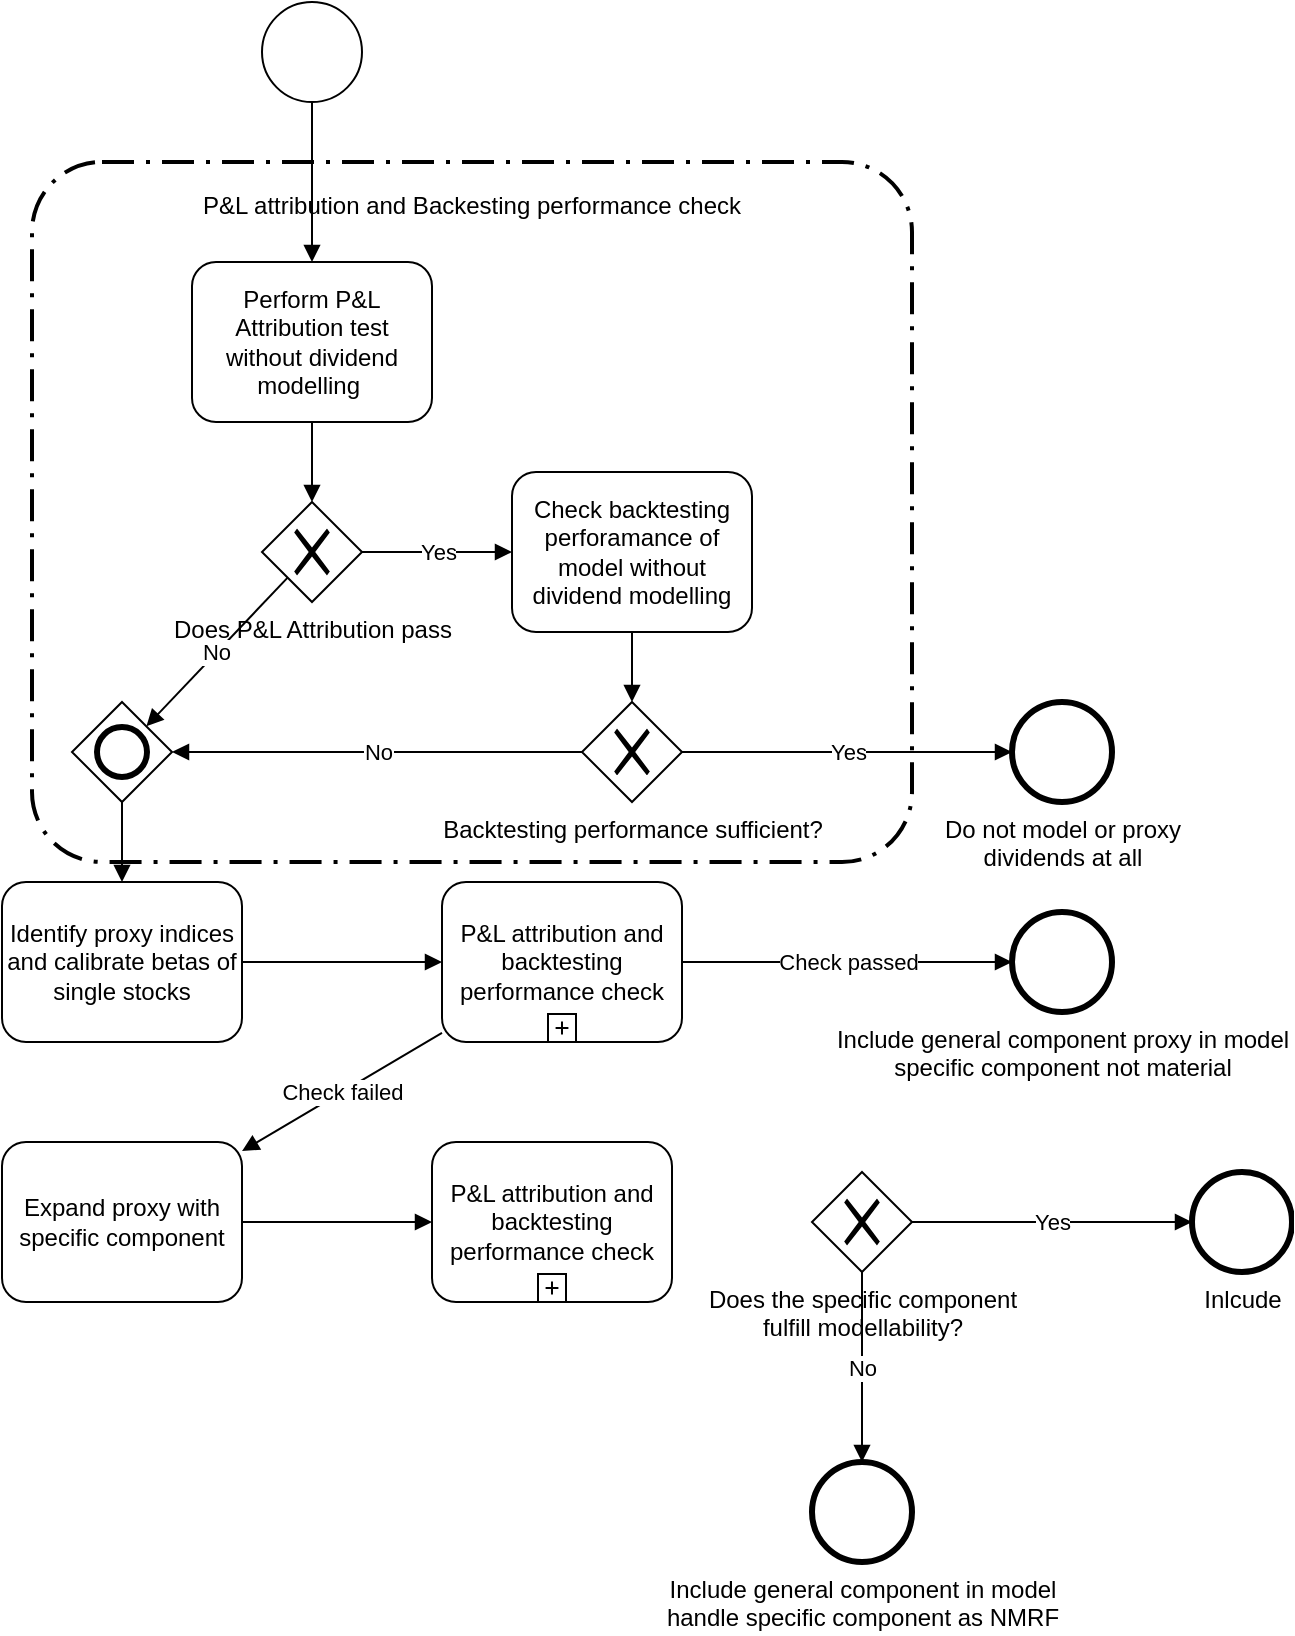 <mxfile version="14.4.8" type="github">
  <diagram id="rC1WBWersCppBYpSQW6r" name="Page-1">
    <mxGraphModel dx="2780" dy="1132" grid="1" gridSize="10" guides="1" tooltips="1" connect="1" arrows="1" fold="1" page="1" pageScale="1" pageWidth="850" pageHeight="1100" math="0" shadow="0">
      <root>
        <mxCell id="0" />
        <mxCell id="1" parent="0" />
        <mxCell id="cW2sHewDqIjpUbxLCJ0e-29" value="P&amp;L attribution and Backesting performance check&#xa;&#xa;&#xa;&#xa;&#xa;&#xa;&#xa;&#xa;&#xa;&#xa;&#xa;&#xa;&#xa;&#xa;&#xa;&#xa;&#xa;&#xa;&#xa;&#xa;&#xa;&#xa;" style="rounded=1;arcSize=10;dashed=1;strokeColor=#000000;fillColor=none;gradientColor=none;dashPattern=8 3 1 3;strokeWidth=2;" vertex="1" parent="1">
          <mxGeometry x="90" y="310" width="440" height="350" as="geometry" />
        </mxCell>
        <mxCell id="cW2sHewDqIjpUbxLCJ0e-1" value="" style="shape=mxgraph.bpmn.shape;html=1;verticalLabelPosition=bottom;labelBackgroundColor=#ffffff;verticalAlign=top;align=center;perimeter=ellipsePerimeter;outlineConnect=0;outline=standard;symbol=general;" vertex="1" parent="1">
          <mxGeometry x="205" y="230" width="50" height="50" as="geometry" />
        </mxCell>
        <mxCell id="cW2sHewDqIjpUbxLCJ0e-2" value="Perform P&amp;amp;L Attribution test without dividend modelling&amp;nbsp; " style="shape=ext;rounded=1;html=1;whiteSpace=wrap;" vertex="1" parent="1">
          <mxGeometry x="170" y="360" width="120" height="80" as="geometry" />
        </mxCell>
        <mxCell id="cW2sHewDqIjpUbxLCJ0e-3" value="" style="endArrow=block;endFill=1;endSize=6;html=1;" edge="1" parent="1" source="cW2sHewDqIjpUbxLCJ0e-1" target="cW2sHewDqIjpUbxLCJ0e-2">
          <mxGeometry width="100" relative="1" as="geometry">
            <mxPoint x="370" y="570" as="sourcePoint" />
            <mxPoint x="470" y="570" as="targetPoint" />
          </mxGeometry>
        </mxCell>
        <mxCell id="cW2sHewDqIjpUbxLCJ0e-4" value="Does P&amp;amp;L Attribution pass" style="shape=mxgraph.bpmn.shape;html=1;verticalLabelPosition=bottom;labelBackgroundColor=#ffffff;verticalAlign=top;align=center;perimeter=rhombusPerimeter;background=gateway;outlineConnect=0;outline=none;symbol=exclusiveGw;" vertex="1" parent="1">
          <mxGeometry x="205" y="480" width="50" height="50" as="geometry" />
        </mxCell>
        <mxCell id="cW2sHewDqIjpUbxLCJ0e-5" value="" style="endArrow=block;endFill=1;endSize=6;html=1;" edge="1" parent="1" source="cW2sHewDqIjpUbxLCJ0e-2" target="cW2sHewDqIjpUbxLCJ0e-4">
          <mxGeometry width="100" relative="1" as="geometry">
            <mxPoint x="370" y="570" as="sourcePoint" />
            <mxPoint x="470" y="570" as="targetPoint" />
          </mxGeometry>
        </mxCell>
        <mxCell id="cW2sHewDqIjpUbxLCJ0e-6" value="Check backtesting perforamance of model without dividend modelling" style="shape=ext;rounded=1;html=1;whiteSpace=wrap;" vertex="1" parent="1">
          <mxGeometry x="330" y="465" width="120" height="80" as="geometry" />
        </mxCell>
        <mxCell id="cW2sHewDqIjpUbxLCJ0e-7" value="Identify proxy indices and calibrate betas of single stocks" style="shape=ext;rounded=1;html=1;whiteSpace=wrap;" vertex="1" parent="1">
          <mxGeometry x="75" y="670" width="120" height="80" as="geometry" />
        </mxCell>
        <mxCell id="cW2sHewDqIjpUbxLCJ0e-8" value="No" style="endArrow=block;endFill=1;endSize=6;html=1;" edge="1" parent="1" source="cW2sHewDqIjpUbxLCJ0e-4" target="cW2sHewDqIjpUbxLCJ0e-13">
          <mxGeometry width="100" relative="1" as="geometry">
            <mxPoint x="350" y="570" as="sourcePoint" />
            <mxPoint x="450" y="570" as="targetPoint" />
          </mxGeometry>
        </mxCell>
        <mxCell id="cW2sHewDqIjpUbxLCJ0e-9" value="Yes" style="endArrow=block;endFill=1;endSize=6;html=1;" edge="1" parent="1" source="cW2sHewDqIjpUbxLCJ0e-4" target="cW2sHewDqIjpUbxLCJ0e-6">
          <mxGeometry width="100" relative="1" as="geometry">
            <mxPoint x="350" y="570" as="sourcePoint" />
            <mxPoint x="450" y="570" as="targetPoint" />
          </mxGeometry>
        </mxCell>
        <mxCell id="cW2sHewDqIjpUbxLCJ0e-10" value="&lt;div&gt;Do not model or proxy&lt;/div&gt;&lt;div&gt; dividends at all&lt;/div&gt;" style="shape=mxgraph.bpmn.shape;html=1;verticalLabelPosition=bottom;labelBackgroundColor=#ffffff;verticalAlign=top;align=center;perimeter=ellipsePerimeter;outlineConnect=0;outline=end;symbol=general;" vertex="1" parent="1">
          <mxGeometry x="580" y="580" width="50" height="50" as="geometry" />
        </mxCell>
        <mxCell id="cW2sHewDqIjpUbxLCJ0e-12" value="Backtesting performance sufficient?" style="shape=mxgraph.bpmn.shape;html=1;verticalLabelPosition=bottom;labelBackgroundColor=#ffffff;verticalAlign=top;align=center;perimeter=rhombusPerimeter;background=gateway;outlineConnect=0;outline=none;symbol=exclusiveGw;" vertex="1" parent="1">
          <mxGeometry x="365" y="580" width="50" height="50" as="geometry" />
        </mxCell>
        <mxCell id="cW2sHewDqIjpUbxLCJ0e-13" value="" style="shape=mxgraph.bpmn.shape;html=1;verticalLabelPosition=bottom;labelBackgroundColor=#ffffff;verticalAlign=top;align=center;perimeter=rhombusPerimeter;background=gateway;outlineConnect=0;outline=end;symbol=general;" vertex="1" parent="1">
          <mxGeometry x="110" y="580" width="50" height="50" as="geometry" />
        </mxCell>
        <mxCell id="cW2sHewDqIjpUbxLCJ0e-14" value="" style="endArrow=block;endFill=1;endSize=6;html=1;" edge="1" parent="1" source="cW2sHewDqIjpUbxLCJ0e-6" target="cW2sHewDqIjpUbxLCJ0e-12">
          <mxGeometry width="100" relative="1" as="geometry">
            <mxPoint x="350" y="570" as="sourcePoint" />
            <mxPoint x="450" y="570" as="targetPoint" />
          </mxGeometry>
        </mxCell>
        <mxCell id="cW2sHewDqIjpUbxLCJ0e-15" value="No" style="endArrow=block;endFill=1;endSize=6;html=1;" edge="1" parent="1" source="cW2sHewDqIjpUbxLCJ0e-12" target="cW2sHewDqIjpUbxLCJ0e-13">
          <mxGeometry width="100" relative="1" as="geometry">
            <mxPoint x="350" y="570" as="sourcePoint" />
            <mxPoint x="450" y="570" as="targetPoint" />
          </mxGeometry>
        </mxCell>
        <mxCell id="cW2sHewDqIjpUbxLCJ0e-16" value="Yes" style="endArrow=block;endFill=1;endSize=6;html=1;" edge="1" parent="1" source="cW2sHewDqIjpUbxLCJ0e-12" target="cW2sHewDqIjpUbxLCJ0e-10">
          <mxGeometry width="100" relative="1" as="geometry">
            <mxPoint x="350" y="570" as="sourcePoint" />
            <mxPoint x="450" y="570" as="targetPoint" />
          </mxGeometry>
        </mxCell>
        <mxCell id="cW2sHewDqIjpUbxLCJ0e-19" value="" style="endArrow=block;endFill=1;endSize=6;html=1;" edge="1" parent="1" source="cW2sHewDqIjpUbxLCJ0e-13" target="cW2sHewDqIjpUbxLCJ0e-7">
          <mxGeometry width="100" relative="1" as="geometry">
            <mxPoint x="350" y="570" as="sourcePoint" />
            <mxPoint x="450" y="570" as="targetPoint" />
          </mxGeometry>
        </mxCell>
        <mxCell id="cW2sHewDqIjpUbxLCJ0e-22" value="" style="endArrow=block;endFill=1;endSize=6;html=1;" edge="1" parent="1" source="cW2sHewDqIjpUbxLCJ0e-7" target="cW2sHewDqIjpUbxLCJ0e-30">
          <mxGeometry width="100" relative="1" as="geometry">
            <mxPoint x="350" y="570" as="sourcePoint" />
            <mxPoint x="290" y="710" as="targetPoint" />
          </mxGeometry>
        </mxCell>
        <mxCell id="cW2sHewDqIjpUbxLCJ0e-30" value="P&amp;amp;L attribution and backtesting performance check" style="html=1;whiteSpace=wrap;rounded=1;dropTarget=0;" vertex="1" parent="1">
          <mxGeometry x="295" y="670" width="120" height="80" as="geometry" />
        </mxCell>
        <mxCell id="cW2sHewDqIjpUbxLCJ0e-31" value="" style="html=1;shape=plus;outlineConnect=0;" vertex="1" parent="cW2sHewDqIjpUbxLCJ0e-30">
          <mxGeometry x="0.5" y="1" width="14" height="14" relative="1" as="geometry">
            <mxPoint x="-7" y="-14" as="offset" />
          </mxGeometry>
        </mxCell>
        <mxCell id="cW2sHewDqIjpUbxLCJ0e-32" value="&lt;div&gt;Include general component proxy in model&lt;br&gt;&lt;/div&gt;&lt;div&gt;specific component not material&lt;br&gt;&lt;/div&gt;" style="shape=mxgraph.bpmn.shape;html=1;verticalLabelPosition=bottom;labelBackgroundColor=#ffffff;verticalAlign=top;align=center;perimeter=ellipsePerimeter;outlineConnect=0;outline=end;symbol=general;" vertex="1" parent="1">
          <mxGeometry x="580" y="685" width="50" height="50" as="geometry" />
        </mxCell>
        <mxCell id="cW2sHewDqIjpUbxLCJ0e-34" value="Check passed" style="endArrow=block;endFill=1;endSize=6;html=1;" edge="1" parent="1" source="cW2sHewDqIjpUbxLCJ0e-30" target="cW2sHewDqIjpUbxLCJ0e-32">
          <mxGeometry width="100" relative="1" as="geometry">
            <mxPoint x="440" y="700" as="sourcePoint" />
            <mxPoint x="540" y="700" as="targetPoint" />
          </mxGeometry>
        </mxCell>
        <mxCell id="cW2sHewDqIjpUbxLCJ0e-35" value="Check failed" style="endArrow=block;endFill=1;endSize=6;html=1;" edge="1" parent="1" source="cW2sHewDqIjpUbxLCJ0e-30" target="cW2sHewDqIjpUbxLCJ0e-36">
          <mxGeometry width="100" relative="1" as="geometry">
            <mxPoint x="310" y="850" as="sourcePoint" />
            <mxPoint x="355" y="810" as="targetPoint" />
          </mxGeometry>
        </mxCell>
        <mxCell id="cW2sHewDqIjpUbxLCJ0e-36" value="Expand proxy with specific component" style="shape=ext;rounded=1;html=1;whiteSpace=wrap;" vertex="1" parent="1">
          <mxGeometry x="75" y="800" width="120" height="80" as="geometry" />
        </mxCell>
        <mxCell id="cW2sHewDqIjpUbxLCJ0e-37" value="P&amp;amp;L attribution and backtesting performance check" style="html=1;whiteSpace=wrap;rounded=1;dropTarget=0;" vertex="1" parent="1">
          <mxGeometry x="290" y="800" width="120" height="80" as="geometry" />
        </mxCell>
        <mxCell id="cW2sHewDqIjpUbxLCJ0e-38" value="" style="html=1;shape=plus;outlineConnect=0;" vertex="1" parent="cW2sHewDqIjpUbxLCJ0e-37">
          <mxGeometry x="0.5" y="1" width="14" height="14" relative="1" as="geometry">
            <mxPoint x="-7" y="-14" as="offset" />
          </mxGeometry>
        </mxCell>
        <mxCell id="cW2sHewDqIjpUbxLCJ0e-39" value="Include general component in model&lt;br&gt;handle specific component as NMRF" style="shape=mxgraph.bpmn.shape;html=1;verticalLabelPosition=bottom;labelBackgroundColor=#ffffff;verticalAlign=top;align=center;perimeter=ellipsePerimeter;outlineConnect=0;outline=end;symbol=general;" vertex="1" parent="1">
          <mxGeometry x="480" y="960" width="50" height="50" as="geometry" />
        </mxCell>
        <mxCell id="cW2sHewDqIjpUbxLCJ0e-40" value="&lt;div&gt;Does the specific component&lt;/div&gt;&lt;div&gt;fulfill modellability?&lt;br&gt;&lt;/div&gt;" style="shape=mxgraph.bpmn.shape;html=1;verticalLabelPosition=bottom;labelBackgroundColor=#ffffff;verticalAlign=top;align=center;perimeter=rhombusPerimeter;background=gateway;outlineConnect=0;outline=none;symbol=exclusiveGw;" vertex="1" parent="1">
          <mxGeometry x="480" y="815" width="50" height="50" as="geometry" />
        </mxCell>
        <mxCell id="cW2sHewDqIjpUbxLCJ0e-42" value="Inlcude" style="shape=mxgraph.bpmn.shape;html=1;verticalLabelPosition=bottom;labelBackgroundColor=#ffffff;verticalAlign=top;align=center;perimeter=ellipsePerimeter;outlineConnect=0;outline=end;symbol=general;" vertex="1" parent="1">
          <mxGeometry x="670" y="815" width="50" height="50" as="geometry" />
        </mxCell>
        <mxCell id="cW2sHewDqIjpUbxLCJ0e-43" value="Yes" style="endArrow=block;endFill=1;endSize=6;html=1;" edge="1" parent="1" source="cW2sHewDqIjpUbxLCJ0e-40" target="cW2sHewDqIjpUbxLCJ0e-42">
          <mxGeometry width="100" relative="1" as="geometry">
            <mxPoint x="350" y="570" as="sourcePoint" />
            <mxPoint x="450" y="570" as="targetPoint" />
          </mxGeometry>
        </mxCell>
        <mxCell id="cW2sHewDqIjpUbxLCJ0e-44" value="No" style="endArrow=block;endFill=1;endSize=6;html=1;" edge="1" parent="1" source="cW2sHewDqIjpUbxLCJ0e-40" target="cW2sHewDqIjpUbxLCJ0e-39">
          <mxGeometry width="100" relative="1" as="geometry">
            <mxPoint x="350" y="570" as="sourcePoint" />
            <mxPoint x="450" y="570" as="targetPoint" />
          </mxGeometry>
        </mxCell>
        <mxCell id="cW2sHewDqIjpUbxLCJ0e-45" value="" style="endArrow=block;endFill=1;endSize=6;html=1;" edge="1" parent="1" source="cW2sHewDqIjpUbxLCJ0e-36" target="cW2sHewDqIjpUbxLCJ0e-37">
          <mxGeometry width="100" relative="1" as="geometry">
            <mxPoint x="350" y="570" as="sourcePoint" />
            <mxPoint x="450" y="570" as="targetPoint" />
          </mxGeometry>
        </mxCell>
      </root>
    </mxGraphModel>
  </diagram>
</mxfile>
